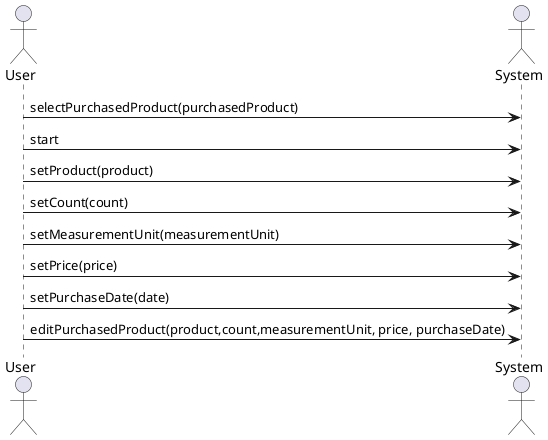 @startuml edit_purchased_product

skinparam backgroundColor #FFFFFF


actor User
actor System


User -> System: selectPurchasedProduct(purchasedProduct)
User -> System: start
User -> System: setProduct(product)
User -> System: setCount(count)
User -> System: setMeasurementUnit(measurementUnit)
User -> System: setPrice(price)
User -> System: setPurchaseDate(date)
User -> System: editPurchasedProduct(product,count,measurementUnit, price, purchaseDate)

@enduml
